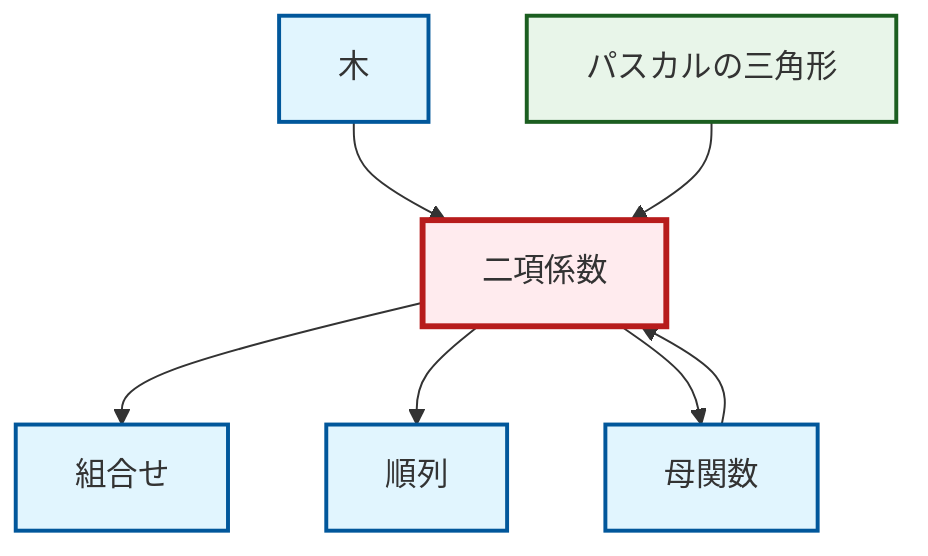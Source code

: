 graph TD
    classDef definition fill:#e1f5fe,stroke:#01579b,stroke-width:2px
    classDef theorem fill:#f3e5f5,stroke:#4a148c,stroke-width:2px
    classDef axiom fill:#fff3e0,stroke:#e65100,stroke-width:2px
    classDef example fill:#e8f5e9,stroke:#1b5e20,stroke-width:2px
    classDef current fill:#ffebee,stroke:#b71c1c,stroke-width:3px
    def-tree["木"]:::definition
    def-generating-function["母関数"]:::definition
    def-permutation["順列"]:::definition
    ex-pascals-triangle["パスカルの三角形"]:::example
    def-combination["組合せ"]:::definition
    def-binomial-coefficient["二項係数"]:::definition
    def-binomial-coefficient --> def-combination
    def-tree --> def-binomial-coefficient
    def-binomial-coefficient --> def-permutation
    def-binomial-coefficient --> def-generating-function
    ex-pascals-triangle --> def-binomial-coefficient
    def-generating-function --> def-binomial-coefficient
    class def-binomial-coefficient current